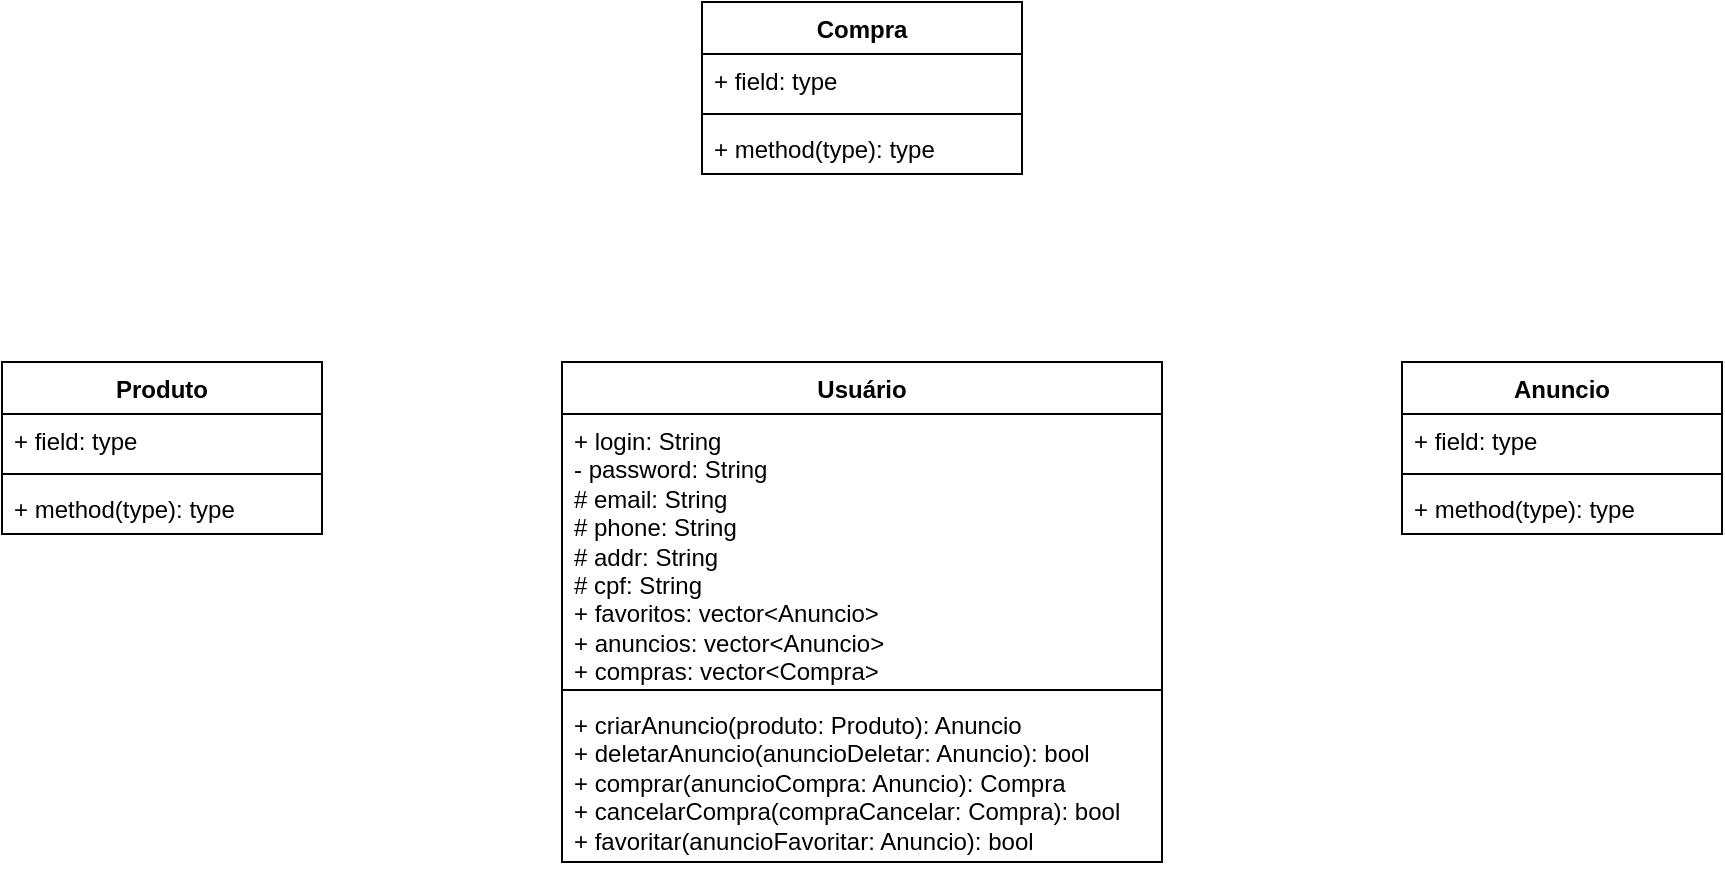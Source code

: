 <mxfile version="24.4.0" type="github">
  <diagram name="Página-1" id="4UtpIA5pA-jc6MiJ78ef">
    <mxGraphModel dx="880" dy="460" grid="1" gridSize="10" guides="1" tooltips="1" connect="1" arrows="1" fold="1" page="1" pageScale="1" pageWidth="827" pageHeight="1169" math="0" shadow="0">
      <root>
        <mxCell id="0" />
        <mxCell id="1" parent="0" />
        <mxCell id="GBDCZMwrN2OEnTVYeTNW-12" value="Usuário" style="swimlane;fontStyle=1;align=center;verticalAlign=top;childLayout=stackLayout;horizontal=1;startSize=26;horizontalStack=0;resizeParent=1;resizeParentMax=0;resizeLast=0;collapsible=1;marginBottom=0;whiteSpace=wrap;html=1;" parent="1" vertex="1">
          <mxGeometry x="320" y="330" width="300" height="250" as="geometry" />
        </mxCell>
        <mxCell id="GBDCZMwrN2OEnTVYeTNW-13" value="+ login: String&lt;div&gt;- password: String&lt;/div&gt;&lt;div&gt;# email: String&lt;/div&gt;&lt;div&gt;# phone: String&lt;/div&gt;&lt;div&gt;# addr: String&lt;/div&gt;&lt;div&gt;# cpf: String&lt;/div&gt;&lt;div&gt;+ favoritos: vector&amp;lt;Anuncio&amp;gt;&lt;/div&gt;&lt;div&gt;+ anuncios: vector&amp;lt;Anuncio&amp;gt;&lt;/div&gt;&lt;div&gt;+ compras: vector&amp;lt;Compra&amp;gt;&lt;/div&gt;" style="text;strokeColor=none;fillColor=none;align=left;verticalAlign=top;spacingLeft=4;spacingRight=4;overflow=hidden;rotatable=0;points=[[0,0.5],[1,0.5]];portConstraint=eastwest;whiteSpace=wrap;html=1;" parent="GBDCZMwrN2OEnTVYeTNW-12" vertex="1">
          <mxGeometry y="26" width="300" height="134" as="geometry" />
        </mxCell>
        <mxCell id="GBDCZMwrN2OEnTVYeTNW-14" value="" style="line;strokeWidth=1;fillColor=none;align=left;verticalAlign=middle;spacingTop=-1;spacingLeft=3;spacingRight=3;rotatable=0;labelPosition=right;points=[];portConstraint=eastwest;strokeColor=inherit;" parent="GBDCZMwrN2OEnTVYeTNW-12" vertex="1">
          <mxGeometry y="160" width="300" height="8" as="geometry" />
        </mxCell>
        <mxCell id="GBDCZMwrN2OEnTVYeTNW-15" value="+ criarAnuncio(produto: Produto): Anuncio&lt;div&gt;+ deletarAnuncio(anuncioDeletar: Anuncio): bool&lt;/div&gt;&lt;div&gt;+ comprar(anuncioCompra: Anuncio): Compra&lt;/div&gt;&lt;div&gt;+ cancelarCompra(compraCancelar: Compra): bool&lt;/div&gt;&lt;div&gt;+ favoritar(anuncioFavoritar: Anuncio): bool&lt;/div&gt;" style="text;strokeColor=none;fillColor=none;align=left;verticalAlign=top;spacingLeft=4;spacingRight=4;overflow=hidden;rotatable=0;points=[[0,0.5],[1,0.5]];portConstraint=eastwest;whiteSpace=wrap;html=1;" parent="GBDCZMwrN2OEnTVYeTNW-12" vertex="1">
          <mxGeometry y="168" width="300" height="82" as="geometry" />
        </mxCell>
        <mxCell id="VvSZPGDxIsRxTQjycEGm-1" value="Anuncio" style="swimlane;fontStyle=1;align=center;verticalAlign=top;childLayout=stackLayout;horizontal=1;startSize=26;horizontalStack=0;resizeParent=1;resizeParentMax=0;resizeLast=0;collapsible=1;marginBottom=0;whiteSpace=wrap;html=1;" vertex="1" parent="1">
          <mxGeometry x="740" y="330" width="160" height="86" as="geometry" />
        </mxCell>
        <mxCell id="VvSZPGDxIsRxTQjycEGm-2" value="+ field: type" style="text;strokeColor=none;fillColor=none;align=left;verticalAlign=top;spacingLeft=4;spacingRight=4;overflow=hidden;rotatable=0;points=[[0,0.5],[1,0.5]];portConstraint=eastwest;whiteSpace=wrap;html=1;" vertex="1" parent="VvSZPGDxIsRxTQjycEGm-1">
          <mxGeometry y="26" width="160" height="26" as="geometry" />
        </mxCell>
        <mxCell id="VvSZPGDxIsRxTQjycEGm-3" value="" style="line;strokeWidth=1;fillColor=none;align=left;verticalAlign=middle;spacingTop=-1;spacingLeft=3;spacingRight=3;rotatable=0;labelPosition=right;points=[];portConstraint=eastwest;strokeColor=inherit;" vertex="1" parent="VvSZPGDxIsRxTQjycEGm-1">
          <mxGeometry y="52" width="160" height="8" as="geometry" />
        </mxCell>
        <mxCell id="VvSZPGDxIsRxTQjycEGm-4" value="+ method(type): type" style="text;strokeColor=none;fillColor=none;align=left;verticalAlign=top;spacingLeft=4;spacingRight=4;overflow=hidden;rotatable=0;points=[[0,0.5],[1,0.5]];portConstraint=eastwest;whiteSpace=wrap;html=1;" vertex="1" parent="VvSZPGDxIsRxTQjycEGm-1">
          <mxGeometry y="60" width="160" height="26" as="geometry" />
        </mxCell>
        <mxCell id="VvSZPGDxIsRxTQjycEGm-5" value="Produto" style="swimlane;fontStyle=1;align=center;verticalAlign=top;childLayout=stackLayout;horizontal=1;startSize=26;horizontalStack=0;resizeParent=1;resizeParentMax=0;resizeLast=0;collapsible=1;marginBottom=0;whiteSpace=wrap;html=1;" vertex="1" parent="1">
          <mxGeometry x="40" y="330" width="160" height="86" as="geometry" />
        </mxCell>
        <mxCell id="VvSZPGDxIsRxTQjycEGm-6" value="+ field: type" style="text;strokeColor=none;fillColor=none;align=left;verticalAlign=top;spacingLeft=4;spacingRight=4;overflow=hidden;rotatable=0;points=[[0,0.5],[1,0.5]];portConstraint=eastwest;whiteSpace=wrap;html=1;" vertex="1" parent="VvSZPGDxIsRxTQjycEGm-5">
          <mxGeometry y="26" width="160" height="26" as="geometry" />
        </mxCell>
        <mxCell id="VvSZPGDxIsRxTQjycEGm-7" value="" style="line;strokeWidth=1;fillColor=none;align=left;verticalAlign=middle;spacingTop=-1;spacingLeft=3;spacingRight=3;rotatable=0;labelPosition=right;points=[];portConstraint=eastwest;strokeColor=inherit;" vertex="1" parent="VvSZPGDxIsRxTQjycEGm-5">
          <mxGeometry y="52" width="160" height="8" as="geometry" />
        </mxCell>
        <mxCell id="VvSZPGDxIsRxTQjycEGm-8" value="+ method(type): type" style="text;strokeColor=none;fillColor=none;align=left;verticalAlign=top;spacingLeft=4;spacingRight=4;overflow=hidden;rotatable=0;points=[[0,0.5],[1,0.5]];portConstraint=eastwest;whiteSpace=wrap;html=1;" vertex="1" parent="VvSZPGDxIsRxTQjycEGm-5">
          <mxGeometry y="60" width="160" height="26" as="geometry" />
        </mxCell>
        <mxCell id="VvSZPGDxIsRxTQjycEGm-9" value="Compra" style="swimlane;fontStyle=1;align=center;verticalAlign=top;childLayout=stackLayout;horizontal=1;startSize=26;horizontalStack=0;resizeParent=1;resizeParentMax=0;resizeLast=0;collapsible=1;marginBottom=0;whiteSpace=wrap;html=1;" vertex="1" parent="1">
          <mxGeometry x="390" y="150" width="160" height="86" as="geometry" />
        </mxCell>
        <mxCell id="VvSZPGDxIsRxTQjycEGm-10" value="+ field: type" style="text;strokeColor=none;fillColor=none;align=left;verticalAlign=top;spacingLeft=4;spacingRight=4;overflow=hidden;rotatable=0;points=[[0,0.5],[1,0.5]];portConstraint=eastwest;whiteSpace=wrap;html=1;" vertex="1" parent="VvSZPGDxIsRxTQjycEGm-9">
          <mxGeometry y="26" width="160" height="26" as="geometry" />
        </mxCell>
        <mxCell id="VvSZPGDxIsRxTQjycEGm-11" value="" style="line;strokeWidth=1;fillColor=none;align=left;verticalAlign=middle;spacingTop=-1;spacingLeft=3;spacingRight=3;rotatable=0;labelPosition=right;points=[];portConstraint=eastwest;strokeColor=inherit;" vertex="1" parent="VvSZPGDxIsRxTQjycEGm-9">
          <mxGeometry y="52" width="160" height="8" as="geometry" />
        </mxCell>
        <mxCell id="VvSZPGDxIsRxTQjycEGm-12" value="+ method(type): type" style="text;strokeColor=none;fillColor=none;align=left;verticalAlign=top;spacingLeft=4;spacingRight=4;overflow=hidden;rotatable=0;points=[[0,0.5],[1,0.5]];portConstraint=eastwest;whiteSpace=wrap;html=1;" vertex="1" parent="VvSZPGDxIsRxTQjycEGm-9">
          <mxGeometry y="60" width="160" height="26" as="geometry" />
        </mxCell>
      </root>
    </mxGraphModel>
  </diagram>
</mxfile>
